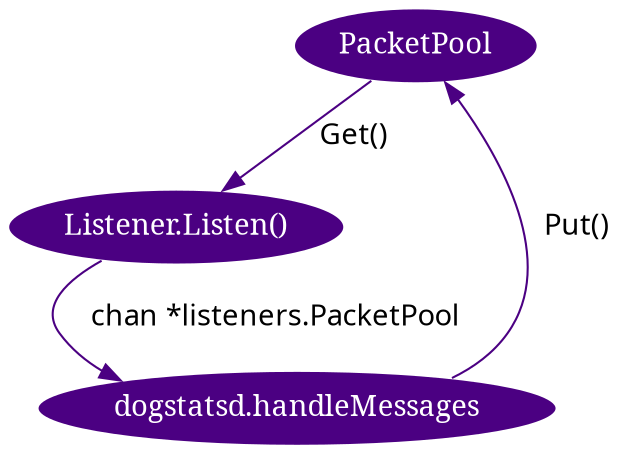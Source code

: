 digraph G {
    rankdir=TD;
    fontname="sans-serif";
    penwidth="0.1";
    edge [comment="Wildcard edge", 
          color="indigo", 
          fontname="sans-serif", 
          colorscheme="svg"];
    node [fontname="serif", 
          fillcolor="indigo", 
          colorscheme="svg", 
          color="white", 
          fontcolor="white", 
          style="filled"];
    "n1" [label="PacketPool"];
    "n2" [label="Listener.Listen()"];
    "n3" [label="dogstatsd.handleMessages"];
    "n1" -> "n2"  [label=" Get()"];
    "n3" -> "n1"  [label="  Put()"];
    "n2" -> "n3"  [label="    chan *listeners.PacketPool      "];
}
